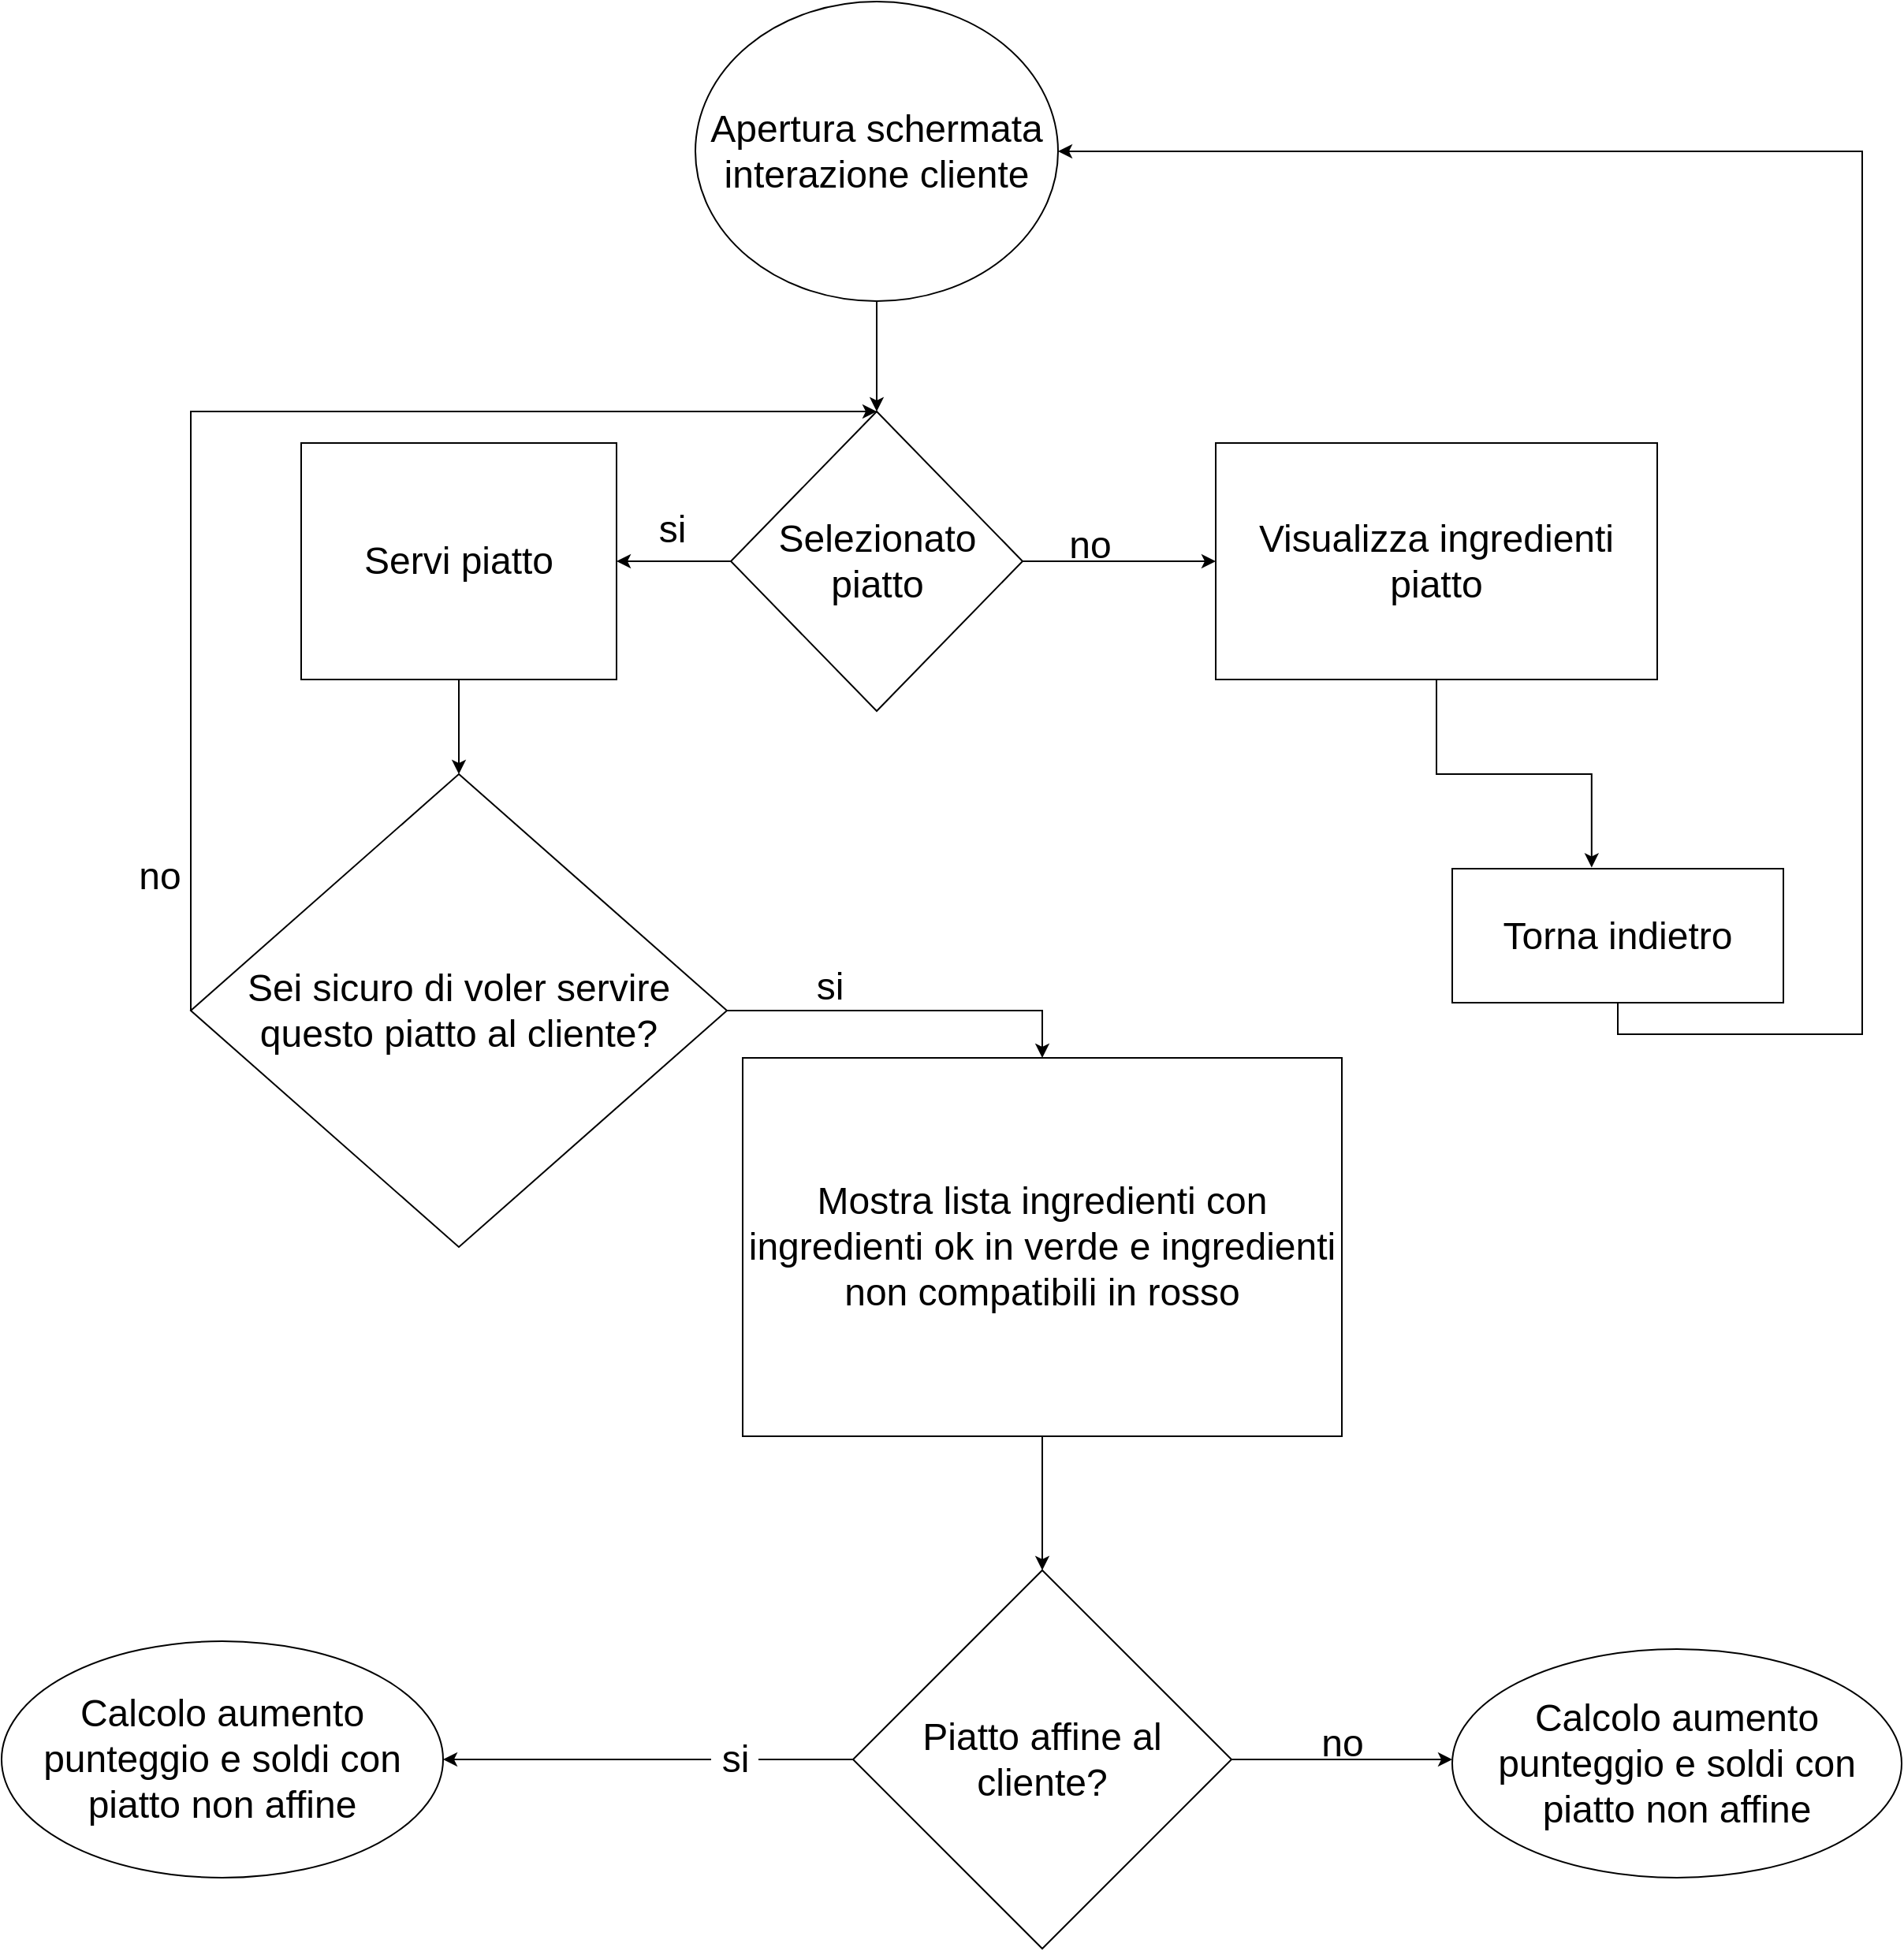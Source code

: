 <mxfile version="20.0.4" type="device"><diagram id="CjiUy3Muf8VDvgFIMlk6" name="Page-1"><mxGraphModel dx="2272" dy="702" grid="1" gridSize="10" guides="1" tooltips="1" connect="1" arrows="1" fold="1" page="1" pageScale="1" pageWidth="850" pageHeight="1100" math="0" shadow="0"><root><mxCell id="0"/><mxCell id="1" parent="0"/><mxCell id="ZB6PXtuH0VUjWr7H8CJC-21" style="edgeStyle=orthogonalEdgeStyle;rounded=0;orthogonalLoop=1;jettySize=auto;html=1;exitX=0.5;exitY=1;exitDx=0;exitDy=0;entryX=0.5;entryY=0;entryDx=0;entryDy=0;fontSize=24;" parent="1" source="ZB6PXtuH0VUjWr7H8CJC-1" target="ZB6PXtuH0VUjWr7H8CJC-2" edge="1"><mxGeometry relative="1" as="geometry"/></mxCell><mxCell id="ZB6PXtuH0VUjWr7H8CJC-1" value="Apertura schermata interazione cliente" style="ellipse;whiteSpace=wrap;html=1;fontSize=24;" parent="1" vertex="1"><mxGeometry x="70" y="180" width="230" height="190" as="geometry"/></mxCell><mxCell id="ZB6PXtuH0VUjWr7H8CJC-4" style="edgeStyle=orthogonalEdgeStyle;rounded=0;orthogonalLoop=1;jettySize=auto;html=1;exitX=0;exitY=0.5;exitDx=0;exitDy=0;fontSize=24;" parent="1" source="ZB6PXtuH0VUjWr7H8CJC-2" target="ZB6PXtuH0VUjWr7H8CJC-3" edge="1"><mxGeometry relative="1" as="geometry"/></mxCell><mxCell id="ZB6PXtuH0VUjWr7H8CJC-10" style="edgeStyle=orthogonalEdgeStyle;rounded=0;orthogonalLoop=1;jettySize=auto;html=1;exitX=1;exitY=0.5;exitDx=0;exitDy=0;fontSize=24;" parent="1" source="ZB6PXtuH0VUjWr7H8CJC-2" target="ZB6PXtuH0VUjWr7H8CJC-6" edge="1"><mxGeometry relative="1" as="geometry"><mxPoint x="412.5" y="785" as="sourcePoint"/></mxGeometry></mxCell><mxCell id="ZB6PXtuH0VUjWr7H8CJC-2" value="Selezionato piatto" style="rhombus;whiteSpace=wrap;html=1;fontSize=24;" parent="1" vertex="1"><mxGeometry x="92.5" y="440" width="185" height="190" as="geometry"/></mxCell><mxCell id="ZB6PXtuH0VUjWr7H8CJC-3" value="Servi piatto" style="rounded=0;whiteSpace=wrap;html=1;fontSize=24;" parent="1" vertex="1"><mxGeometry x="-180" y="460" width="200" height="150" as="geometry"/></mxCell><mxCell id="ZB6PXtuH0VUjWr7H8CJC-5" value="si" style="text;html=1;align=center;verticalAlign=middle;resizable=0;points=[];autosize=1;strokeColor=none;fillColor=none;fontSize=24;" parent="1" vertex="1"><mxGeometry x="40" y="500" width="30" height="30" as="geometry"/></mxCell><mxCell id="ZB6PXtuH0VUjWr7H8CJC-19" style="edgeStyle=orthogonalEdgeStyle;rounded=0;orthogonalLoop=1;jettySize=auto;html=1;exitX=0.5;exitY=1;exitDx=0;exitDy=0;entryX=0.421;entryY=-0.009;entryDx=0;entryDy=0;entryPerimeter=0;fontSize=24;" parent="1" source="ZB6PXtuH0VUjWr7H8CJC-6" target="ZB6PXtuH0VUjWr7H8CJC-12" edge="1"><mxGeometry relative="1" as="geometry"/></mxCell><mxCell id="ZB6PXtuH0VUjWr7H8CJC-11" value="no" style="text;html=1;align=center;verticalAlign=middle;resizable=0;points=[];autosize=1;strokeColor=none;fillColor=none;fontSize=24;" parent="1" vertex="1"><mxGeometry x="300" y="510" width="40" height="30" as="geometry"/></mxCell><mxCell id="ZB6PXtuH0VUjWr7H8CJC-20" style="edgeStyle=orthogonalEdgeStyle;rounded=0;orthogonalLoop=1;jettySize=auto;html=1;exitX=0.5;exitY=1;exitDx=0;exitDy=0;entryX=1;entryY=0.5;entryDx=0;entryDy=0;fontSize=24;" parent="1" source="ZB6PXtuH0VUjWr7H8CJC-12" target="ZB6PXtuH0VUjWr7H8CJC-1" edge="1"><mxGeometry relative="1" as="geometry"><mxPoint x="655" y="930" as="targetPoint"/><Array as="points"><mxPoint x="655" y="835"/><mxPoint x="810" y="835"/><mxPoint x="810" y="275"/></Array></mxGeometry></mxCell><mxCell id="ZB6PXtuH0VUjWr7H8CJC-12" value="Torna indietro" style="whiteSpace=wrap;html=1;fontSize=24;" parent="1" vertex="1"><mxGeometry x="550" y="730" width="210" height="85" as="geometry"/></mxCell><mxCell id="ZB6PXtuH0VUjWr7H8CJC-28" style="edgeStyle=orthogonalEdgeStyle;rounded=0;orthogonalLoop=1;jettySize=auto;html=1;entryX=1;entryY=0.5;entryDx=0;entryDy=0;startArrow=none;fontSize=24;" parent="1" source="ZB6PXtuH0VUjWr7H8CJC-32" target="kJNV4ZL1tK9TlX2NxEZg-1" edge="1"><mxGeometry relative="1" as="geometry"><mxPoint x="140" y="1310" as="sourcePoint"/><mxPoint x="40" y="1295" as="targetPoint"/></mxGeometry></mxCell><mxCell id="ZB6PXtuH0VUjWr7H8CJC-23" value="Piatto affine al cliente?" style="rhombus;whiteSpace=wrap;html=1;fontSize=24;" parent="1" vertex="1"><mxGeometry x="170" y="1175" width="240" height="240" as="geometry"/></mxCell><mxCell id="ZB6PXtuH0VUjWr7H8CJC-6" value="Visualizza ingredienti piatto" style="rounded=0;whiteSpace=wrap;html=1;fontSize=24;" parent="1" vertex="1"><mxGeometry x="400" y="460" width="280" height="150" as="geometry"/></mxCell><mxCell id="fuM_dlYtcnMmuQ959FzM-2" value="Sei sicuro di voler servire questo piatto al cliente?" style="rhombus;whiteSpace=wrap;html=1;fontSize=24;" parent="1" vertex="1"><mxGeometry x="-250" y="670" width="340" height="300" as="geometry"/></mxCell><mxCell id="fuM_dlYtcnMmuQ959FzM-3" value="" style="endArrow=classic;html=1;rounded=0;exitX=0.5;exitY=1;exitDx=0;exitDy=0;entryX=0.5;entryY=0;entryDx=0;entryDy=0;" parent="1" source="ZB6PXtuH0VUjWr7H8CJC-3" target="fuM_dlYtcnMmuQ959FzM-2" edge="1"><mxGeometry width="50" height="50" relative="1" as="geometry"><mxPoint x="50" y="940" as="sourcePoint"/><mxPoint x="100" y="890" as="targetPoint"/></mxGeometry></mxCell><mxCell id="fuM_dlYtcnMmuQ959FzM-6" value="si" style="text;html=1;align=center;verticalAlign=middle;resizable=0;points=[];autosize=1;strokeColor=none;fillColor=none;fontSize=24;" parent="1" vertex="1"><mxGeometry x="140" y="790" width="30" height="30" as="geometry"/></mxCell><mxCell id="fuM_dlYtcnMmuQ959FzM-8" value="" style="endArrow=classic;html=1;rounded=0;exitX=0;exitY=0.5;exitDx=0;exitDy=0;entryX=0.5;entryY=0;entryDx=0;entryDy=0;" parent="1" source="fuM_dlYtcnMmuQ959FzM-2" target="ZB6PXtuH0VUjWr7H8CJC-2" edge="1"><mxGeometry width="50" height="50" relative="1" as="geometry"><mxPoint x="300" y="940" as="sourcePoint"/><mxPoint x="350" y="890" as="targetPoint"/><Array as="points"><mxPoint x="-250" y="440"/></Array></mxGeometry></mxCell><mxCell id="fuM_dlYtcnMmuQ959FzM-9" value="no" style="text;html=1;align=center;verticalAlign=middle;resizable=0;points=[];autosize=1;strokeColor=none;fillColor=none;fontSize=24;" parent="1" vertex="1"><mxGeometry x="-290" y="720" width="40" height="30" as="geometry"/></mxCell><mxCell id="NKMA5yMbE0brrZ4skzcX-1" value="Mostra lista ingredienti con ingredienti ok in verde e ingredienti non compatibili in rosso" style="whiteSpace=wrap;html=1;fontSize=24;" parent="1" vertex="1"><mxGeometry x="100" y="850" width="380" height="240" as="geometry"/></mxCell><mxCell id="NKMA5yMbE0brrZ4skzcX-3" value="" style="endArrow=classic;html=1;rounded=0;exitX=1;exitY=0.5;exitDx=0;exitDy=0;entryX=0.5;entryY=0;entryDx=0;entryDy=0;" parent="1" source="fuM_dlYtcnMmuQ959FzM-2" target="NKMA5yMbE0brrZ4skzcX-1" edge="1"><mxGeometry width="50" height="50" relative="1" as="geometry"><mxPoint x="120" y="980" as="sourcePoint"/><mxPoint x="170" y="930" as="targetPoint"/><Array as="points"><mxPoint x="290" y="820"/></Array></mxGeometry></mxCell><mxCell id="NKMA5yMbE0brrZ4skzcX-5" value="" style="endArrow=classic;html=1;rounded=0;exitX=0.5;exitY=1;exitDx=0;exitDy=0;entryX=0.5;entryY=0;entryDx=0;entryDy=0;" parent="1" source="NKMA5yMbE0brrZ4skzcX-1" target="ZB6PXtuH0VUjWr7H8CJC-23" edge="1"><mxGeometry width="50" height="50" relative="1" as="geometry"><mxPoint x="120" y="1220" as="sourcePoint"/><mxPoint x="170" y="1170" as="targetPoint"/></mxGeometry></mxCell><mxCell id="ZB6PXtuH0VUjWr7H8CJC-32" value="si" style="text;html=1;align=center;verticalAlign=middle;resizable=0;points=[];autosize=1;strokeColor=none;fillColor=none;fontSize=24;" parent="1" vertex="1"><mxGeometry x="80" y="1280" width="30" height="30" as="geometry"/></mxCell><mxCell id="NKMA5yMbE0brrZ4skzcX-6" value="" style="edgeStyle=orthogonalEdgeStyle;rounded=0;orthogonalLoop=1;jettySize=auto;html=1;entryX=1;entryY=0.5;entryDx=0;entryDy=0;startArrow=none;fontSize=24;endArrow=none;exitX=0;exitY=0.5;exitDx=0;exitDy=0;" parent="1" source="ZB6PXtuH0VUjWr7H8CJC-23" target="ZB6PXtuH0VUjWr7H8CJC-32" edge="1"><mxGeometry relative="1" as="geometry"><mxPoint x="140" y="1310" as="sourcePoint"/><mxPoint x="20" y="1310" as="targetPoint"/></mxGeometry></mxCell><mxCell id="ZB6PXtuH0VUjWr7H8CJC-31" value="no" style="text;html=1;align=center;verticalAlign=middle;resizable=0;points=[];autosize=1;strokeColor=none;fillColor=none;fontSize=24;" parent="1" vertex="1"><mxGeometry x="460" y="1270" width="40" height="30" as="geometry"/></mxCell><mxCell id="NKMA5yMbE0brrZ4skzcX-8" value="" style="endArrow=classic;html=1;rounded=0;exitX=1;exitY=0.5;exitDx=0;exitDy=0;entryX=0;entryY=0.5;entryDx=0;entryDy=0;" parent="1" source="ZB6PXtuH0VUjWr7H8CJC-23" edge="1"><mxGeometry width="50" height="50" relative="1" as="geometry"><mxPoint x="390" y="1300" as="sourcePoint"/><mxPoint x="550" y="1295" as="targetPoint"/></mxGeometry></mxCell><mxCell id="kJNV4ZL1tK9TlX2NxEZg-1" value="&lt;span style=&quot;font-size: 24px;&quot;&gt;Calcolo aumento punteggio e soldi con piatto non affine&lt;/span&gt;" style="ellipse;whiteSpace=wrap;html=1;" vertex="1" parent="1"><mxGeometry x="-370" y="1220" width="280" height="150" as="geometry"/></mxCell><mxCell id="kJNV4ZL1tK9TlX2NxEZg-2" value="&lt;span style=&quot;font-size: 24px;&quot;&gt;Calcolo aumento punteggio e soldi con piatto non affine&lt;/span&gt;" style="ellipse;whiteSpace=wrap;html=1;" vertex="1" parent="1"><mxGeometry x="550" y="1225" width="285" height="145" as="geometry"/></mxCell></root></mxGraphModel></diagram></mxfile>